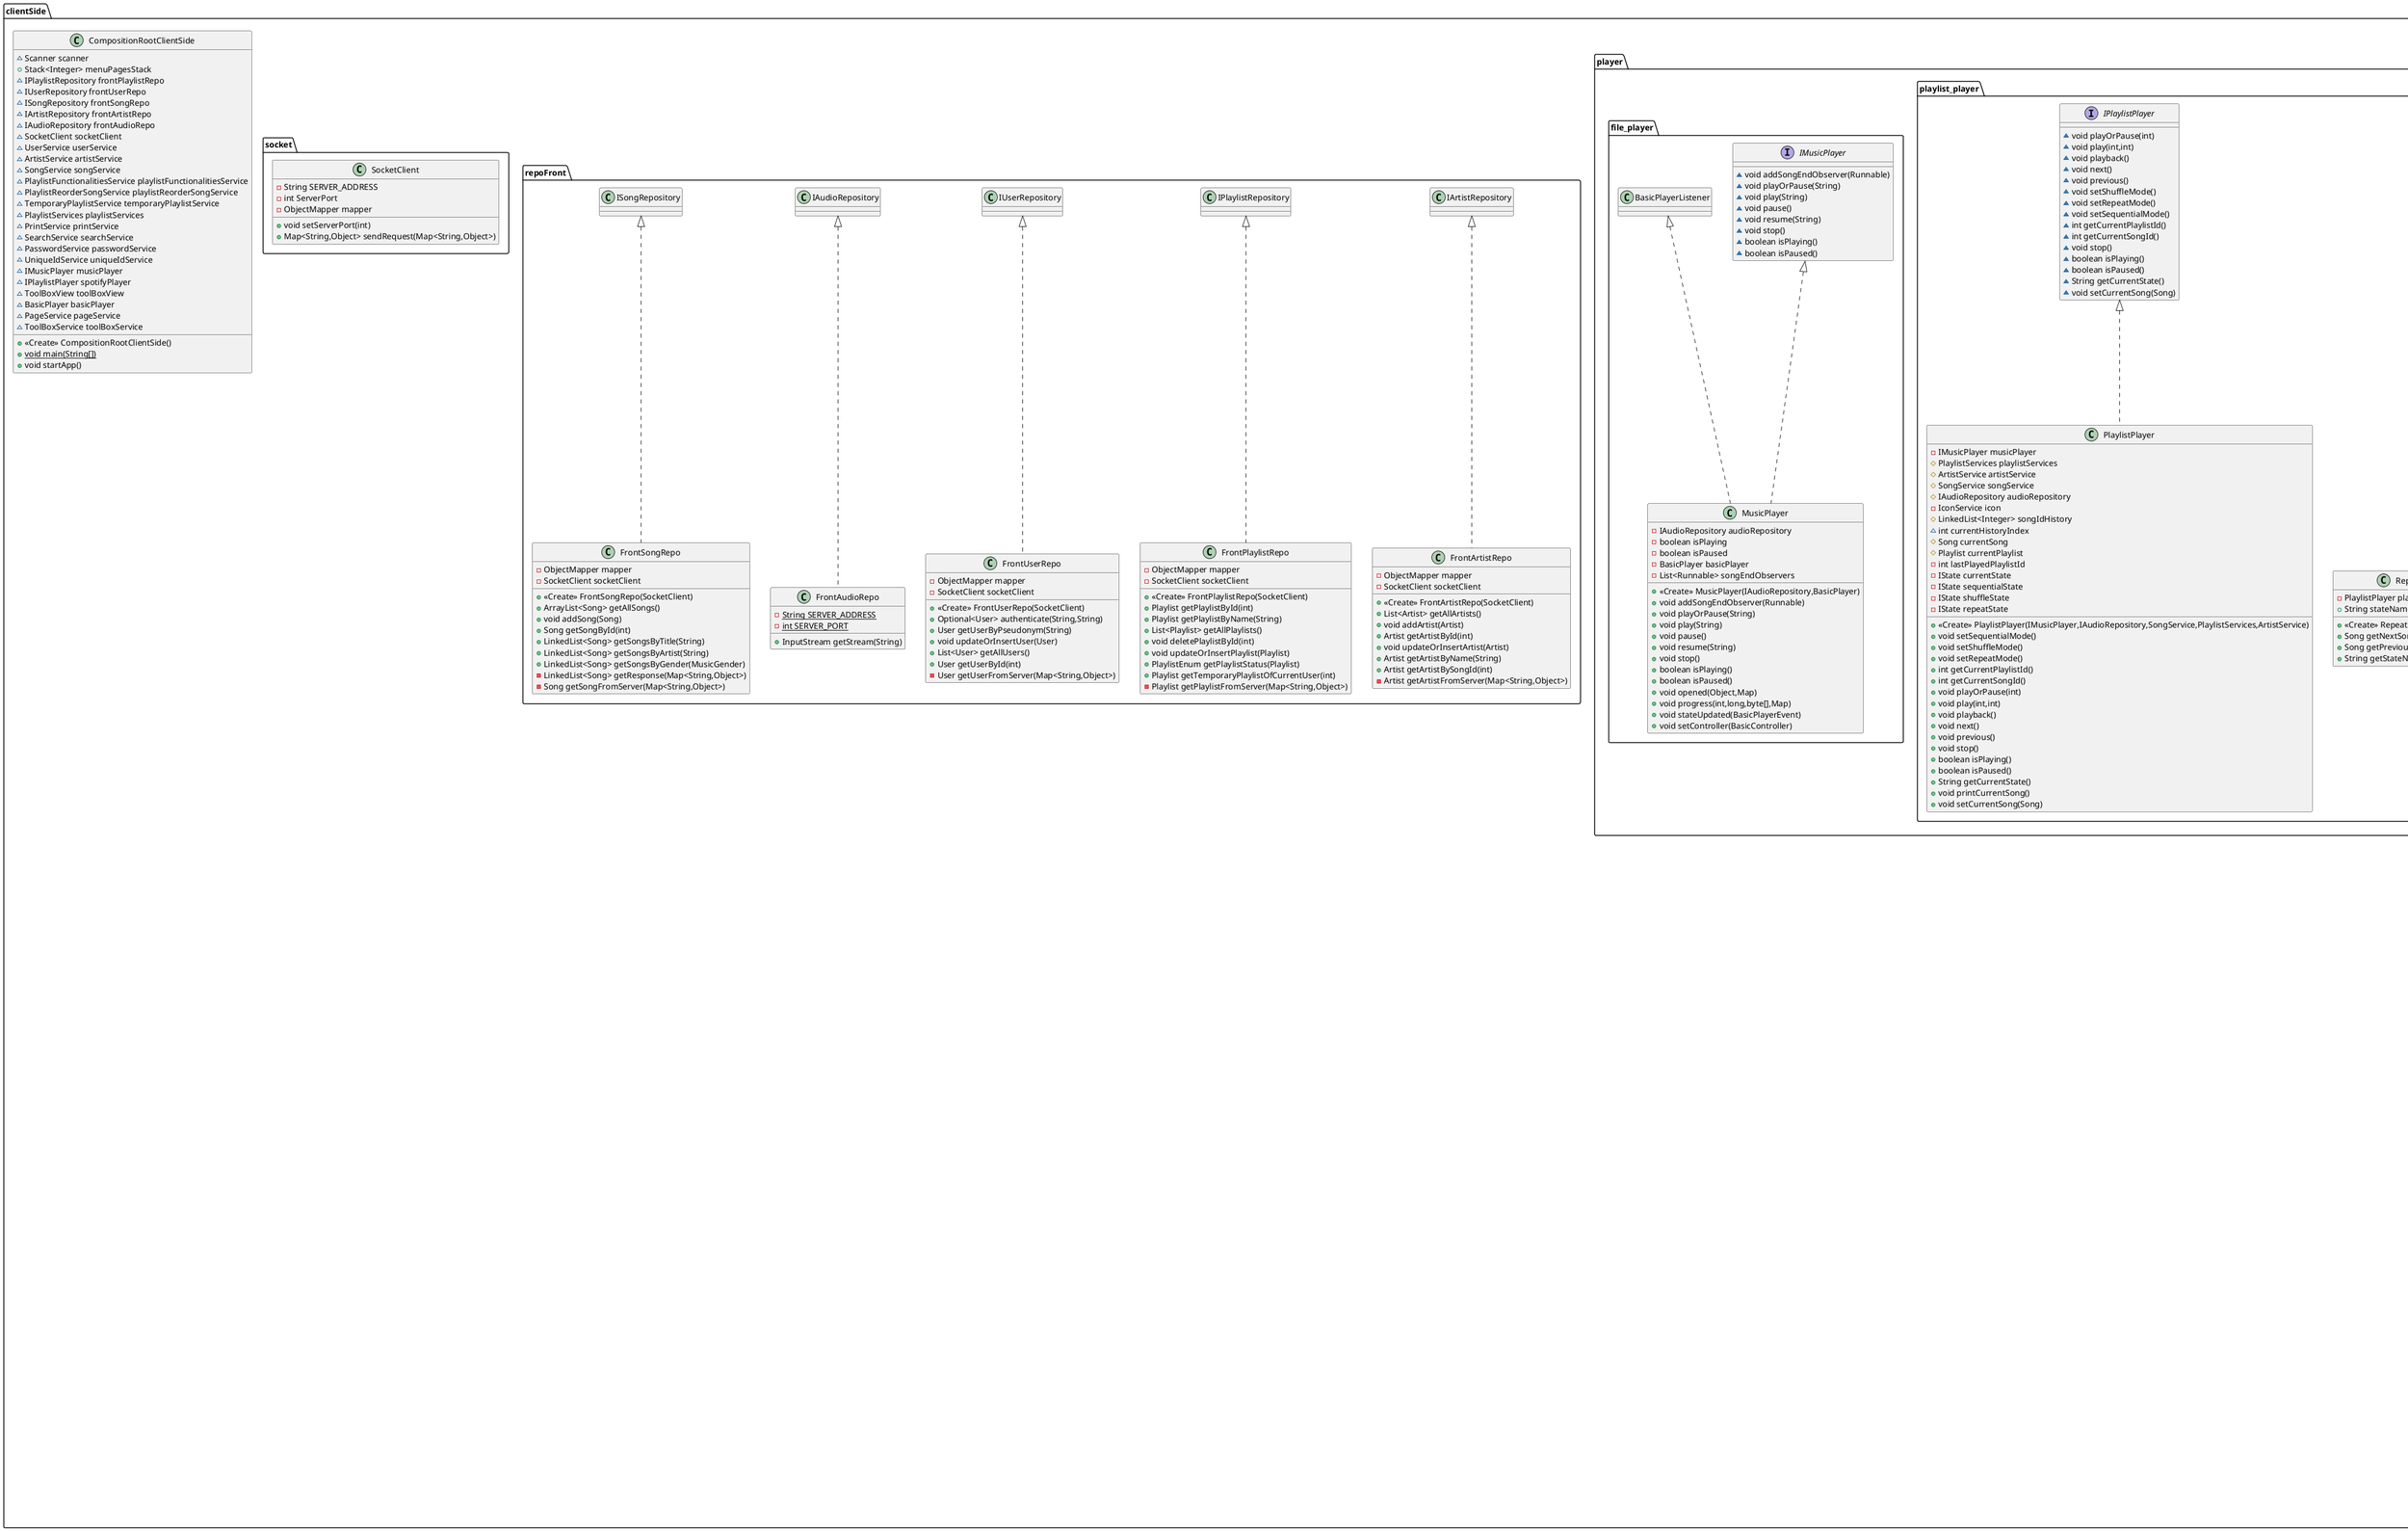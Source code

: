 @startuml
class clientSide.views.PlaylistPageOpen {
~ Scanner in
+ <<Create>> PlaylistPageOpen(PageService,IPlaylistPlayer,ToolBoxView,int)
+ void displaySpecificContent()
+ void button1()
+ void button2()
+ void button3()
+ void button4()
+ void button5()
}


class clientSide.views.HomePage {
+ <<Create>> HomePage(PageService,IPlaylistPlayer,ToolBoxView,int)
+ void button0()
+ void button1()
+ void button2()
+ void button3()
+ void button9()
}

abstract class clientSide.views.TemplateInversePage {
+ <<Create>> TemplateInversePage(PageService,IPlaylistPlayer)
+ void displayAllPage()
}

class clientSide.services.ToolBoxView {
~ PlaylistServices playlistServ
~ SongService songServ
~ SearchService searchServ
~ UserService userServ
~ PrintService printServ
~ PasswordService passwordServ
~ PlaylistReorderSongService playlistReorderSongServ
~ ArtistService artistServ
~ TemporaryPlaylistService temporaryPlaylistService
~ UniqueIdService uniqueIdServ
+ <<Create>> ToolBoxView(PlaylistServices,UserService,SongService,ArtistService,PrintService,SearchService,PasswordService,PlaylistReorderSongService,TemporaryPlaylistService,UniqueIdService)
+ PlaylistServices getPlaylistServ()
+ SearchService getSearchServ()
+ UserService getUserServ()
+ PrintService getPrintServ()
+ PlaylistReorderSongService getPlaylistReorderSongServ()
+ SongService getSongServ()
+ ArtistService getArtistServ()
+ PasswordService getPasswordServ()
}


class clientSide.services.PrintService {
- IconService icon
- UserService userService
- PlaylistServices playlistService
- SongService songService
- ArtistService artistService
+ <<Create>> PrintService(SongService,ArtistService,PlaylistServices,UserService)
+ void printSongFound(List<Integer>,String)
+ void printSongList(List<Integer>)
+ void printPlaylist(List<Integer>)
+ void printUserPlaylists(int)
- String printPlaylistStatus(PlaylistEnum)
+ boolean printUserFriends(int)
+ void printUsers(List<Integer>)
+ void printUserPublicPlaylists(int)
}


class clientSide.player.playlist_player.PlaylistPlayer {
- IMusicPlayer musicPlayer
# PlaylistServices playlistServices
# ArtistService artistService
# SongService songService
# IAudioRepository audioRepository
- IconService icon
# LinkedList<Integer> songIdHistory
~ int currentHistoryIndex
# Song currentSong
# Playlist currentPlaylist
- int lastPlayedPlaylistId
- IState currentState
- IState sequentialState
- IState shuffleState
- IState repeatState
+ <<Create>> PlaylistPlayer(IMusicPlayer,IAudioRepository,SongService,PlaylistServices,ArtistService)
+ void setSequentialMode()
+ void setShuffleMode()
+ void setRepeatMode()
+ int getCurrentPlaylistId()
+ int getCurrentSongId()
+ void playOrPause(int)
+ void play(int,int)
+ void playback()
+ void next()
+ void previous()
+ void stop()
+ boolean isPlaying()
+ boolean isPaused()
+ String getCurrentState()
+ void printCurrentSong()
+ void setCurrentSong(Song)
}


class clientSide.services.Cookies {
- {static} Cookies instance
- int userId
- String userPseudonym
- String userPassword
- int currentFriendId
- int currentFriendPlaylistId
- int currentPlaylistId
- int currentSongId
- <<Create>> Cookies(int,String,String)
+ {static} void initializeInstance(int,String,String)
+ {static} void setCurrentPlaylistId(int)
+ {static} void setCurrentSongId(int)
+ {static} void resetCookies()
+ {static} Cookies getInstance()
+ int getUserId()
+ String getUserPseudonym()
+ String getUserPassword()
+ int getCurrentPlaylistId()
+ int getCurrentSongId()
+ String toString()
+ int getCurrentFriendId()
+ void setCurrentFriendId(int)
+ int getCurrentFriendPlaylistId()
+ void setCurrentFriendPlaylistId(int)
}


class clientSide.services.SearchService {
~ Scanner scanner
- IconService icon
- SongService songService
- PrintService printService
- UserService userService
+ <<Create>> SearchService(SongService,PrintService,UserService)
+ void searchSong(String,String,int,PageService,PlaylistServices)
+ LinkedList<Integer> searchByTitle(String)
- LinkedList<Integer> searchByArtist(String)
- LinkedList<Integer> searchByGender(MusicGender)
- LinkedList<Integer> listSongToListInt(LinkedList<Song>)
+ LinkedList<Integer> chooseFoundedSongs(List<Integer>,PageService)
+ LinkedList<Integer> chooseFoundedPlaylist(List<Integer>,PageService)
- void loopIntInputValidation(PageService,LinkedList<Integer>,int)
+ List<Integer> searchUserByPseudonym(String)
}


class clientSide.services.ToolBoxService {
+ IUserRepository userRepository
+ IPlaylistRepository playlistRepository
+ ISongRepository songRepository
+ IArtistRepository artistRepository
+ IAudioRepository audioRepository
+ <<Create>> ToolBoxService(IPlaylistRepository,IUserRepository,ISongRepository,IArtistRepository,IAudioRepository)
}


class clientSide.views.FriendOptions {
+ <<Create>> FriendOptions(PageService,IPlaylistPlayer,ToolBoxView,int)
+ void displaySpecificContent()
+ void button1()
+ void button2()
}

class clientSide.views.FriendsDisplayFriends {
+ <<Create>> FriendsDisplayFriends(PageService,IPlaylistPlayer,ToolBoxView,int)
+ void displaySpecificContent()
+ void validateInput()
}

class clientSide.services.PasswordService {
- IUserRepository userRepository
+ <<Create>> PasswordService(IUserRepository)
+ byte[] generateSalt()
+ String hashPassword(String,byte[])
+ boolean verifyUserAuthentification(String,String)
+ boolean passwordCheck(String,String)
}


class clientSide.player.playlist_player.RepeatState {
- PlaylistPlayer playlistPlayer
+ String stateName
+ <<Create>> RepeatState(PlaylistPlayer)
+ Song getNextSong()
+ Song getPreviousSong()
+ String getStateName()
}


class clientSide.services.PageService {
~ ArrayList<InterfaceMenu> pages
- Scanner scanner
- Stack<Integer> menuPagesStack
- IPlaylistPlayer spotifyPlayer
+ Login login
+ CreateAccount createAccount
+ HomePage homePage
+ PlaylistHomePage playlistHomePage
+ PlaylistChoseList playlistChoseList
+ PlaylistPageShared playlistPageShared
+ PlaylistPageOpen playlistPageOpen
+ PlaylistCreation playlistCreation
+ PlaylistDeletion playlistDeletion
+ Search search
+ ActionFoundedSongs actionFoundedSongs
+ SearchGender searchGender
+ FriendsPlaylistPage friendsPlaylistPage
+ FriendsDisplayFriends friendsDisplayFriends
+ FriendsHomePage friendsHomePage
+ FriendSearch friendSearch
+ FriendPlaylists friendPlaylists
+ FriendOptions friendOptions
+ SongPlayer songPlayer
- UserService userService
- ToolBoxView toolBoxView
+ <<Create>> PageService(IPlaylistPlayer,ToolBoxView,UserService,Stack<Integer>)
- void setUpPages()
+ void startLogin()
+ String gotAnInputGoBackIf0(String)
+ int tryParseInt(String)
+ Stack<Integer> getMenuPages()
+ void addToStack(int)
+ void goBack(int)
+ InterfaceMenu getPageById(int)
+ void pageIsPremium(boolean)
}


interface clientSide.views.InterfaceMenu {
~ void displayAllPage()
~ int getPageId()
~ void displayTitle(String)
~ void displayContent(String)
~ void displaySpecificContent()
~ void validateInput()
~ void switchPage()
~ void button0()
~ void button1()
~ void button2()
~ void button3()
~ void button4()
~ void button5()
~ void button6()
~ void button7()
~ void button8()
~ void button9()
}

class clientSide.services.PlaylistFunctionalitiesService {
~ Scanner scanner
- IUserRepository userRepository
- IPlaylistRepository playlistRepository
- UserService userService
- SongService songService
+ <<Create>> PlaylistFunctionalitiesService(ToolBoxService,UserService,SongService)
+ void createNewPlaylist(String,PlaylistEnum,PlaylistServices)
+ void createAllSongPlaylist(User,PlaylistServices)
+ void removePlaylistFromUser(int)
+ void deletePlaylist(int)
+ void renamePlayList(int,String)
+ boolean verifyPlaylistName(String,User)
+ void deleteSongFromPlaylist(int,int)
+ boolean isCurrentUserOwnerOfPlaylist(int)
+ int takeAndValidateInputChoice(int,PageService)
+ void playlistPageRouter(int,PlaylistServices,PageService)
}


class clientSide.views.PlaylistCreation {
- String playlistName
+ <<Create>> PlaylistCreation(PageService,IPlaylistPlayer,ToolBoxView,int)
+ void displaySpecificContent()
+ void button1()
+ void button2()
- void playlistNameVerification()
}


class clientSide.player.playlist_player.ShuffleState {
- PlaylistPlayer playlistPlayer
+ String stateName
+ <<Create>> ShuffleState(PlaylistPlayer)
+ Song getNextSong()
+ Song getPreviousSong()
+ String getStateName()
}


abstract class clientSide.views.TemplateSimplePage {
~ int index
+ String pageTitle
+ int pageId
+ String pageContent
+ IPlaylistPlayer spotifyPlayer
~ PageService pageService
~ Scanner scanner
~ boolean isFree
+ ToolBoxView toolBoxView
# IconService icon
+ <<Create>> TemplateSimplePage(PageService,IPlaylistPlayer)
+ void displayAllPage()
+ int getPageId()
+ void displayTitle(String)
+ void displayContent(String)
+ void displaySpecificContent()
+ void validateInput()
+ void switchPage()
+ void handelInvalidIndex()
+ void button0()
+ void button1()
+ void button2()
+ void button3()
+ void button4()
+ void button5()
+ void button6()
+ void button7()
+ void button8()
+ void button9()
}


class clientSide.views.CreateAccount {
- String pseudonym
- String password
- String email
- PlanEnum planEnum
+ <<Create>> CreateAccount(PageService,IPlaylistPlayer,ToolBoxView,int)
+ void displaySpecificContent()
+ void button1()
+ void button2()
- void createAccount()
}


class clientSide.views.PlaylistDeletion {
+ <<Create>> PlaylistDeletion(PageService,IPlaylistPlayer,ToolBoxView,int)
+ void button1()
+ void button2()
}

class clientSide.views.ActionFoundedSongs {
+ <<Create>> ActionFoundedSongs(PageService,IPlaylistPlayer,ToolBoxView,int)
+ void button1()
+ void button2()
- void verificationAndThenAction()
+ void button3()
+ void button8()
+ void handelInvalidIndex()
}

class clientSide.views.PlaylistHomePage {
+ <<Create>> PlaylistHomePage(PageService,IPlaylistPlayer,ToolBoxView,int)
+ void button1()
+ void button2()
}

class clientSide.services.IconService {
+ String lineBreak
+ String eightMusicPlayer
+ String nineHomepage
+ String zeroBack
+ String separator
+ String backHomePageMusicPlayer
+ String nbr0()
+ String nbr1()
+ String nbr2()
+ String nbr3()
+ String nbr4()
+ String nbr5()
+ String nbr6()
+ String nbr7()
+ String nbr8()
+ String nbr9()
+ String playPause()
+ String playBack()
+ String next()
+ String previous()
+ String shuffle()
+ String sequential()
+ String repeatOne()
+ String ok()
+ String warning()
+ String lock()
+ String premium()
+ String free()
+ String group()
+ String house()
+ String earth()
+ String search()
}


interface clientSide.player.file_player.IMusicPlayer {
~ void addSongEndObserver(Runnable)
~ void playOrPause(String)
~ void play(String)
~ void pause()
~ void resume(String)
~ void stop()
~ boolean isPlaying()
~ boolean isPaused()
}

class clientSide.CompositionRootClientSide {
~ Scanner scanner
+ Stack<Integer> menuPagesStack
~ IPlaylistRepository frontPlaylistRepo
~ IUserRepository frontUserRepo
~ ISongRepository frontSongRepo
~ IArtistRepository frontArtistRepo
~ IAudioRepository frontAudioRepo
~ SocketClient socketClient
~ UserService userService
~ ArtistService artistService
~ SongService songService
~ PlaylistFunctionalitiesService playlistFunctionalitiesService
~ PlaylistReorderSongService playlistReorderSongService
~ TemporaryPlaylistService temporaryPlaylistService
~ PlaylistServices playlistServices
~ PrintService printService
~ SearchService searchService
~ PasswordService passwordService
~ UniqueIdService uniqueIdService
~ IMusicPlayer musicPlayer
~ IPlaylistPlayer spotifyPlayer
~ ToolBoxView toolBoxView
~ BasicPlayer basicPlayer
~ PageService pageService
~ ToolBoxService toolBoxService
+ <<Create>> CompositionRootClientSide()
+ {static} void main(String[])
+ void startApp()
}


class clientSide.services.SongService {
- ISongRepository songRepository
+ <<Create>> SongService(ToolBoxService)
+ void setCurrentSongId(int)
+ int getCurrentSongId()
+ Song getSongById(int)
+ LinkedList<Song> getSongByTitle(String)
+ LinkedList<Song> getSongsByArtist(String)
+ LinkedList<Song> getSongsByGender(MusicGender)
}


class clientSide.repoFront.FrontArtistRepo {
- ObjectMapper mapper
- SocketClient socketClient
+ <<Create>> FrontArtistRepo(SocketClient)
+ List<Artist> getAllArtists()
+ void addArtist(Artist)
+ Artist getArtistById(int)
+ void updateOrInsertArtist(Artist)
+ Artist getArtistByName(String)
+ Artist getArtistBySongId(int)
- Artist getArtistFromServer(Map<String,Object>)
}


class clientSide.views.FriendSearch {
+ <<Create>> FriendSearch(PageService,IPlaylistPlayer,ToolBoxView,int)
+ void displaySpecificContent()
}

class clientSide.services.PlaylistServices {
- IPlaylistRepository playlistRepository
- TemporaryPlaylistService temporaryPlaylistService
- PlaylistFunctionalitiesService playlistFuncService
- ISongRepository songRepository
+ <<Create>> PlaylistServices(ToolBoxService,PlaylistFunctionalitiesService,TemporaryPlaylistService)
+ int setDurationSeconds(int)
+ void setCurrentPlaylistId(int)
+ int getCurrentPlaylistId()
+ PlaylistEnum getPlaylistStatus()
+ int getAllSongsPlaylistId()
+ Playlist getPlaylistByName(String)
+ Playlist getPlaylistById(int)
+ List<Integer> getPublicPlaylists()
+ List<Integer> getUserPublicPlaylists(User)
+ int getCurrentFriendPlaylistId()
+ void setCurrentFriendPlaylistId(int)
+ void createNewPlaylist(String,PlaylistEnum)
+ void createAllSongPlaylist(User)
+ void deletePlaylist(int)
+ void renamePlayList(int,String)
+ boolean verifyPlaylistName(String,User)
+ void deleteSongFromPlaylist(int,int)
+ boolean isCurrentUserOwnerOfPlaylist(int)
+ int takeAndValidateInputChoice(int,PageService)
+ void playlistPageRouter(int,PageService)
+ int getTemporaryPlaylistId()
+ void createTemporaryPlaylist(LinkedList<Integer>,PlaylistEnum)
+ void adjustTemporaryPlaylistToNewPlaylist(String,PlaylistEnum)
+ void addSongToPlaylistFromTemporaryPlaylist(int,int)
+ void getAndAddSelectionOfPlaylistsToCurrentUserPlaylists(List<Integer>,LinkedList<Integer>,ToolBoxView)
}


class clientSide.views.Login {
+ <<Create>> Login(PageService,IPlaylistPlayer,ToolBoxView,int)
+ void button0()
+ void button1()
+ void button2()
}

class clientSide.services.PrintHelper {
~ {static} String PRINT_RESET
~ {static} String PRINT_BLACK
~ {static} String PRINT_RED
~ {static} String PRINT_GREEN
~ {static} String PRINT_YELLOW
~ {static} String PRINT_BLUE
~ {static} String PRINT_WHITE
~ {static} String PRINT_GREY
~ {static} String PRINT_BG_WHITE
~ {static} String PRINT_BOLD
+ {static} void printLN()
+ {static} void printLNBgWhite(String)
+ {static} void printLNWhite(String)
+ {static} void printLNBlue(String)
+ {static} void printLNGreen(String)
+ {static} void printLNGrey(String)
+ {static} void printLNInfo(String)
+ {static} void printInvalidInputTryAgain()
+ {static} void printYourInput()
+ {static} void printInvalidInputTryAgainOrBack()
+ {static} void printInvalidInput()
+ {static} void printLNError(String)
+ {static} void printWhite(String)
+ {static} void printInfo(String)
}


class clientSide.socket.SocketClient {
- String SERVER_ADDRESS
- int ServerPort
- ObjectMapper mapper
+ void setServerPort(int)
+ Map<String,Object> sendRequest(Map<String,Object>)
}


class clientSide.repoFront.FrontPlaylistRepo {
- ObjectMapper mapper
- SocketClient socketClient
+ <<Create>> FrontPlaylistRepo(SocketClient)
+ Playlist getPlaylistById(int)
+ Playlist getPlaylistByName(String)
+ List<Playlist> getAllPlaylists()
+ void deletePlaylistById(int)
+ void updateOrInsertPlaylist(Playlist)
+ PlaylistEnum getPlaylistStatus(Playlist)
+ Playlist getTemporaryPlaylistOfCurrentUser(int)
- Playlist getPlaylistFromServer(Map<String,Object>)
}


class clientSide.views.Search {
+ <<Create>> Search(PageService,IPlaylistPlayer,ToolBoxView,int)
+ void button1()
+ void button2()
+ void button3()
+ void button4()
}

class clientSide.views.SearchGender {
+ <<Create>> SearchGender(PageService,IPlaylistPlayer,ToolBoxView,int)
+ void button1()
+ void button2()
+ void button3()
+ void button4()
+ void button5()
+ void button6()
+ void button7()
+ void button8()
}

class clientSide.views.FriendsPlaylistPage {
+ <<Create>> FriendsPlaylistPage(PageService,IPlaylistPlayer,ToolBoxView,int)
+ void displaySpecificContent()
+ void button1()
+ void button2()
}

class clientSide.services.PlaylistReorderSongService {
- Scanner scanner
- IPlaylistRepository playlistRepository
+ <<Create>> PlaylistReorderSongService(ToolBoxService,Scanner)
+ void reorderSongsInPlaylist(int,PlaylistServices)
- LinkedList<Integer> collectNewOrderFromUser(Playlist)
- boolean isValidIndex(int,Playlist)
- void completeWithRemainingSongs(Playlist,List<Integer>)
}


interface clientSide.player.playlist_player.IState {
~ Song getNextSong()
~ Song getPreviousSong()
~ String getStateName()
}

class clientSide.repoFront.FrontUserRepo {
- ObjectMapper mapper
- SocketClient socketClient
+ <<Create>> FrontUserRepo(SocketClient)
+ Optional<User> authenticate(String,String)
+ User getUserByPseudonym(String)
+ void updateOrInsertUser(User)
+ List<User> getAllUsers()
+ User getUserById(int)
- User getUserFromServer(Map<String,Object>)
}


class clientSide.services.ArtistService {
- IArtistRepository artistRepository
+ <<Create>> ArtistService(ToolBoxService)
+ String getArtistNameBySong(int)
}


class clientSide.repoFront.FrontAudioRepo {
- {static} String SERVER_ADDRESS
- {static} int SERVER_PORT
+ InputStream getStream(String)
}


class clientSide.services.UserService {
- IUserRepository userRepository
- PasswordService passwordService
+ <<Create>> UserService(ToolBoxService,PasswordService)
+ void addUser(String,String,String,PlanEnum)
+ void addUser(int,String,String,String,PlanEnum)
+ boolean emailValidation(String)
+ void addOnePlaylistToCurrentUser(int)
+ void addFriend(int)
+ void deleteFriend(int)
+ void saveUser(User)
+ int getCurrentUserId()
+ void resetCookie()
+ User getUserByPseudonym(String)
+ List<Integer> getUsersByPseudonym(String)
+ User getUserById(int)
+ void setCurrentFriendId(int)
+ int getCurrentFriendId()
}


class clientSide.player.playlist_player.SequentialState {
- PlaylistPlayer playlistPlayer
+ String stateName
+ <<Create>> SequentialState(PlaylistPlayer)
+ Song getNextSong()
+ Song getPreviousSong()
+ String getStateName()
}


class clientSide.services.TemporaryPlaylistService {
- IPlaylistRepository playlistRepository
- UserService userService
+ <<Create>> TemporaryPlaylistService(ToolBoxService,UserService)
+ int getTemporaryPlaylistId()
+ void createTemporaryPlaylist(LinkedList<Integer>,PlaylistEnum)
+ void adjustTemporaryPlaylistToNewPlaylist(String,PlaylistEnum)
+ void addSongToPlaylistFromTemporaryPlaylist(int,int)
}


class clientSide.player.file_player.MusicPlayer {
- IAudioRepository audioRepository
- boolean isPlaying
- boolean isPaused
- BasicPlayer basicPlayer
- List<Runnable> songEndObservers
+ <<Create>> MusicPlayer(IAudioRepository,BasicPlayer)
+ void addSongEndObserver(Runnable)
+ void playOrPause(String)
+ void play(String)
+ void pause()
+ void resume(String)
+ void stop()
+ boolean isPlaying()
+ boolean isPaused()
+ void opened(Object,Map)
+ void progress(int,long,byte[],Map)
+ void stateUpdated(BasicPlayerEvent)
+ void setController(BasicController)
}


class clientSide.views.PlaylistPageShared {
+ <<Create>> PlaylistPageShared(PageService,IPlaylistPlayer,ToolBoxView,int)
+ void displaySpecificContent()
+ void button1()
}

class clientSide.views.SongPlayer {
+ <<Create>> SongPlayer(PageService,IPlaylistPlayer,ToolBoxView,int)
+ void displaySpecificContent()
+ void button1()
+ void button2()
+ void button3()
+ void button4()
+ void button5()
+ void button8()
~ void loop()
}

class clientSide.views.FriendsHomePage {
+ <<Create>> FriendsHomePage(PageService,IPlaylistPlayer,ToolBoxView,int)
+ void button1()
+ void button2()
}

class clientSide.repoFront.FrontSongRepo {
- ObjectMapper mapper
- SocketClient socketClient
+ <<Create>> FrontSongRepo(SocketClient)
+ ArrayList<Song> getAllSongs()
+ void addSong(Song)
+ Song getSongById(int)
+ LinkedList<Song> getSongsByTitle(String)
+ LinkedList<Song> getSongsByArtist(String)
+ LinkedList<Song> getSongsByGender(MusicGender)
- LinkedList<Song> getResponse(Map<String,Object>)
- Song getSongFromServer(Map<String,Object>)
}


class clientSide.views.PlaylistChoseList {
+ <<Create>> PlaylistChoseList(PageService,IPlaylistPlayer,ToolBoxView,int)
+ void displaySpecificContent()
+ void validateInput()
+ void button8()
+ void button9()
}

class clientSide.views.FriendPlaylists {
+ <<Create>> FriendPlaylists(PageService,IPlaylistPlayer,ToolBoxView,int)
+ void displaySpecificContent()
+ void validateInput()
}

interface clientSide.player.playlist_player.IPlaylistPlayer {
~ void playOrPause(int)
~ void play(int,int)
~ void playback()
~ void next()
~ void previous()
~ void setShuffleMode()
~ void setRepeatMode()
~ void setSequentialMode()
~ int getCurrentPlaylistId()
~ int getCurrentSongId()
~ void stop()
~ boolean isPlaying()
~ boolean isPaused()
~ String getCurrentState()
~ void setCurrentSong(Song)
}



clientSide.views.TemplateSimplePage <|-- clientSide.views.PlaylistPageOpen
clientSide.views.TemplateSimplePage <|-- clientSide.views.HomePage
clientSide.views.TemplateSimplePage <|-- clientSide.views.TemplateInversePage
clientSide.player.playlist_player.IPlaylistPlayer <|.. clientSide.player.playlist_player.PlaylistPlayer
clientSide.views.TemplateSimplePage <|-- clientSide.views.FriendOptions
clientSide.views.TemplateSimplePage <|-- clientSide.views.FriendsDisplayFriends
clientSide.player.playlist_player.IState <|.. clientSide.player.playlist_player.RepeatState
clientSide.views.TemplateInversePage <|-- clientSide.views.PlaylistCreation
clientSide.player.playlist_player.IState <|.. clientSide.player.playlist_player.ShuffleState
clientSide.views.InterfaceMenu <|.. clientSide.views.TemplateSimplePage
clientSide.views.TemplateInversePage <|-- clientSide.views.CreateAccount
clientSide.views.TemplateSimplePage <|-- clientSide.views.PlaylistDeletion
clientSide.views.TemplateSimplePage <|-- clientSide.views.ActionFoundedSongs
clientSide.views.TemplateSimplePage <|-- clientSide.views.PlaylistHomePage
clientSide.repoFront.IArtistRepository <|.. clientSide.repoFront.FrontArtistRepo
clientSide.views.TemplateSimplePage <|-- clientSide.views.FriendSearch
clientSide.views.TemplateSimplePage <|-- clientSide.views.Login
clientSide.repoFront.IPlaylistRepository <|.. clientSide.repoFront.FrontPlaylistRepo
clientSide.views.TemplateSimplePage <|-- clientSide.views.Search
clientSide.views.TemplateSimplePage <|-- clientSide.views.SearchGender
clientSide.views.TemplateSimplePage <|-- clientSide.views.FriendsPlaylistPage
clientSide.repoFront.IUserRepository <|.. clientSide.repoFront.FrontUserRepo
clientSide.repoFront.IAudioRepository <|.. clientSide.repoFront.FrontAudioRepo
clientSide.player.playlist_player.IState <|.. clientSide.player.playlist_player.SequentialState
clientSide.player.file_player.IMusicPlayer <|.. clientSide.player.file_player.MusicPlayer
clientSide.player.file_player.BasicPlayerListener <|.. clientSide.player.file_player.MusicPlayer
clientSide.views.TemplateSimplePage <|-- clientSide.views.PlaylistPageShared
clientSide.views.TemplateSimplePage <|-- clientSide.views.SongPlayer
clientSide.views.TemplateSimplePage <|-- clientSide.views.FriendsHomePage
clientSide.repoFront.ISongRepository <|.. clientSide.repoFront.FrontSongRepo
clientSide.views.TemplateSimplePage <|-- clientSide.views.PlaylistChoseList
clientSide.views.TemplateSimplePage <|-- clientSide.views.FriendPlaylists
@enduml